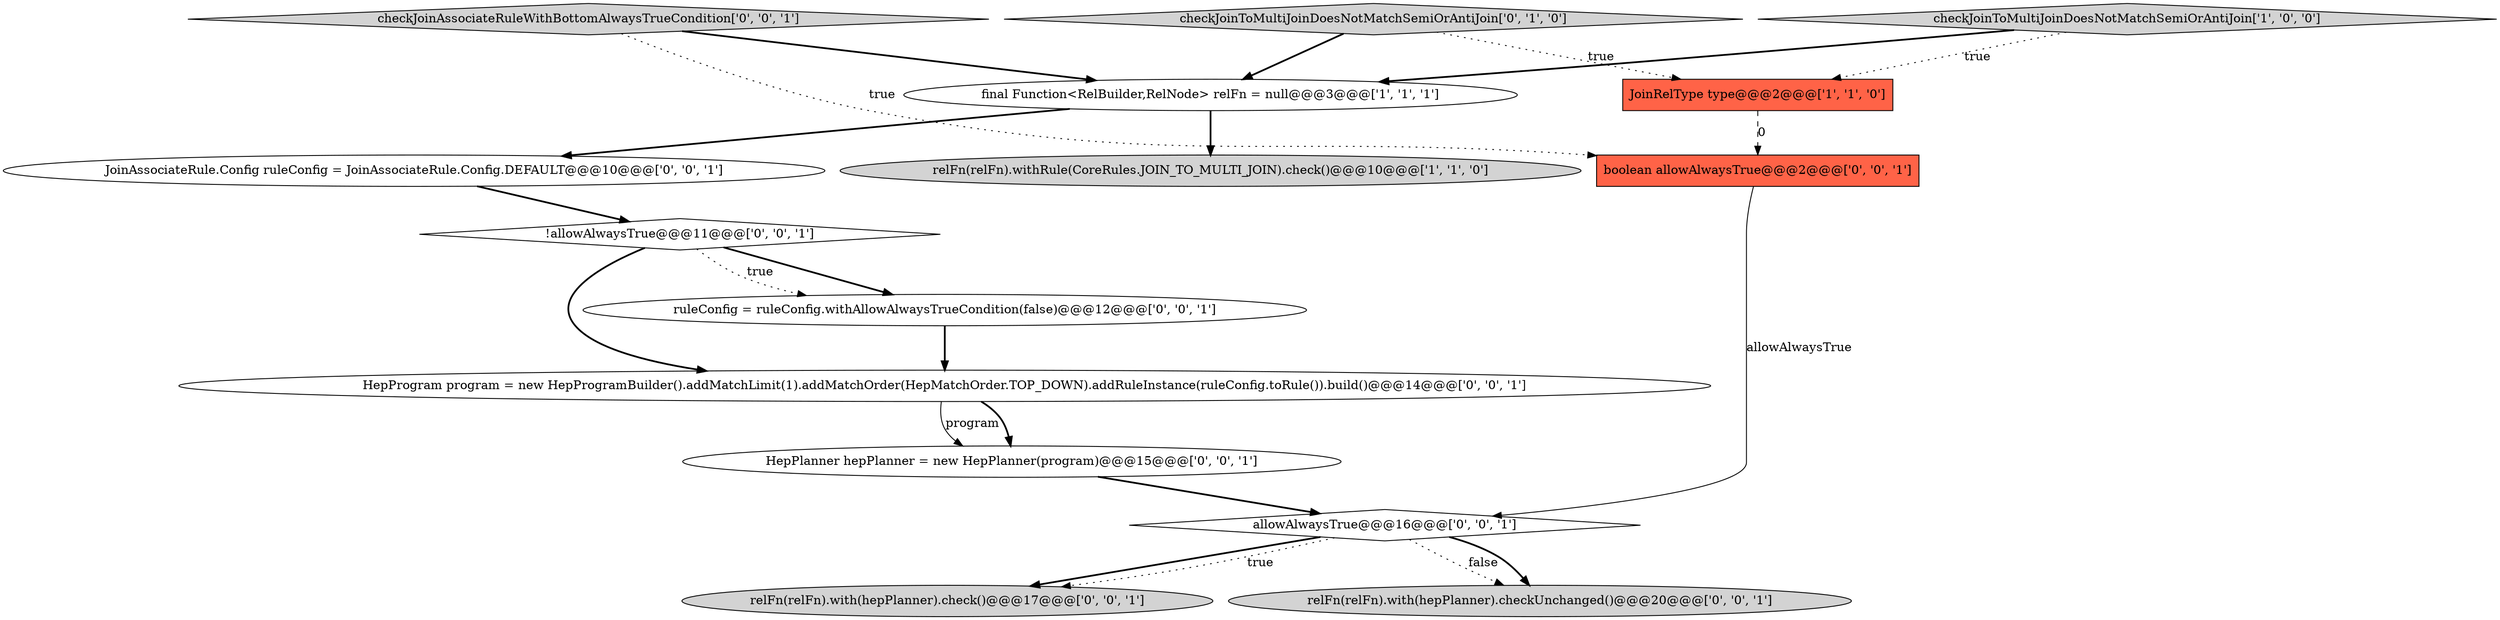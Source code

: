 digraph {
0 [style = filled, label = "final Function<RelBuilder,RelNode> relFn = null@@@3@@@['1', '1', '1']", fillcolor = white, shape = ellipse image = "AAA0AAABBB1BBB"];
8 [style = filled, label = "HepPlanner hepPlanner = new HepPlanner(program)@@@15@@@['0', '0', '1']", fillcolor = white, shape = ellipse image = "AAA0AAABBB3BBB"];
4 [style = filled, label = "checkJoinToMultiJoinDoesNotMatchSemiOrAntiJoin['0', '1', '0']", fillcolor = lightgray, shape = diamond image = "AAA0AAABBB2BBB"];
2 [style = filled, label = "JoinRelType type@@@2@@@['1', '1', '0']", fillcolor = tomato, shape = box image = "AAA0AAABBB1BBB"];
9 [style = filled, label = "relFn(relFn).with(hepPlanner).check()@@@17@@@['0', '0', '1']", fillcolor = lightgray, shape = ellipse image = "AAA0AAABBB3BBB"];
10 [style = filled, label = "HepProgram program = new HepProgramBuilder().addMatchLimit(1).addMatchOrder(HepMatchOrder.TOP_DOWN).addRuleInstance(ruleConfig.toRule()).build()@@@14@@@['0', '0', '1']", fillcolor = white, shape = ellipse image = "AAA0AAABBB3BBB"];
7 [style = filled, label = "JoinAssociateRule.Config ruleConfig = JoinAssociateRule.Config.DEFAULT@@@10@@@['0', '0', '1']", fillcolor = white, shape = ellipse image = "AAA0AAABBB3BBB"];
12 [style = filled, label = "checkJoinAssociateRuleWithBottomAlwaysTrueCondition['0', '0', '1']", fillcolor = lightgray, shape = diamond image = "AAA0AAABBB3BBB"];
14 [style = filled, label = "allowAlwaysTrue@@@16@@@['0', '0', '1']", fillcolor = white, shape = diamond image = "AAA0AAABBB3BBB"];
5 [style = filled, label = "!allowAlwaysTrue@@@11@@@['0', '0', '1']", fillcolor = white, shape = diamond image = "AAA0AAABBB3BBB"];
6 [style = filled, label = "ruleConfig = ruleConfig.withAllowAlwaysTrueCondition(false)@@@12@@@['0', '0', '1']", fillcolor = white, shape = ellipse image = "AAA0AAABBB3BBB"];
1 [style = filled, label = "relFn(relFn).withRule(CoreRules.JOIN_TO_MULTI_JOIN).check()@@@10@@@['1', '1', '0']", fillcolor = lightgray, shape = ellipse image = "AAA0AAABBB1BBB"];
3 [style = filled, label = "checkJoinToMultiJoinDoesNotMatchSemiOrAntiJoin['1', '0', '0']", fillcolor = lightgray, shape = diamond image = "AAA0AAABBB1BBB"];
11 [style = filled, label = "relFn(relFn).with(hepPlanner).checkUnchanged()@@@20@@@['0', '0', '1']", fillcolor = lightgray, shape = ellipse image = "AAA0AAABBB3BBB"];
13 [style = filled, label = "boolean allowAlwaysTrue@@@2@@@['0', '0', '1']", fillcolor = tomato, shape = box image = "AAA0AAABBB3BBB"];
5->10 [style = bold, label=""];
10->8 [style = solid, label="program"];
5->6 [style = dotted, label="true"];
8->14 [style = bold, label=""];
12->0 [style = bold, label=""];
3->0 [style = bold, label=""];
4->0 [style = bold, label=""];
0->7 [style = bold, label=""];
7->5 [style = bold, label=""];
12->13 [style = dotted, label="true"];
5->6 [style = bold, label=""];
10->8 [style = bold, label=""];
2->13 [style = dashed, label="0"];
0->1 [style = bold, label=""];
6->10 [style = bold, label=""];
13->14 [style = solid, label="allowAlwaysTrue"];
14->9 [style = bold, label=""];
14->9 [style = dotted, label="true"];
14->11 [style = dotted, label="false"];
14->11 [style = bold, label=""];
4->2 [style = dotted, label="true"];
3->2 [style = dotted, label="true"];
}
